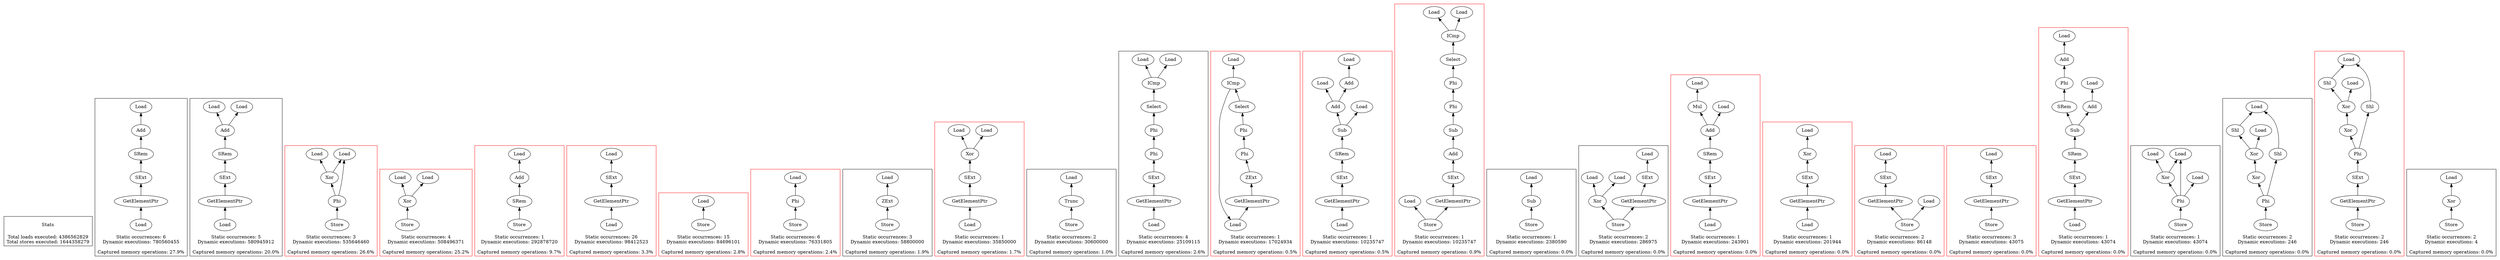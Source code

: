strict digraph {
rankdir=BT
subgraph {
Stats [shape=plaintext]
cluster=true
label="Total loads executed: 4386562829\nTotal stores executed: 1644358279"
}
subgraph {
"0_87" [label="SExt"]
"0_86" [label="SRem"]
"0_87" -> "0_86"
"0_88" [label="GetElementPtr"]
"0_88" -> "0_87"
{
rank=min
comment=<Ids: 89, 105, 182, 452, 777, 793>
"0_89" [label="Load"]
}
"0_89" -> "0_88"
"0_85" [label="Add"]
"0_86" -> "0_85"
"0_84" [label="Load"]
"0_85" -> "0_84"
cluster=true
label="Static occurrences: 6\nDynamic executions: 780560455\n\nCaptured memory operations: 27.9%"
}
subgraph {
"1_387" [label="SRem"]
"1_386" [label="Add"]
"1_387" -> "1_386"
"1_388" [label="SExt"]
"1_388" -> "1_387"
{
rank=min
comment=<Ids: 390, 524, 607, 849, 862>
"1_390" [label="Load"]
}
"1_389" [label="GetElementPtr"]
"1_390" -> "1_389"
"1_376" [label="Load"]
"1_386" -> "1_376"
"1_385" [label="Load"]
"1_386" -> "1_385"
"1_389" -> "1_388"
cluster=true
label="Static occurrences: 5\nDynamic executions: 580945912\n\nCaptured memory operations: 20.0%"
}
subgraph {
{
rank=min
comment=<Ids: 93, 781, 854>
"2_93" [label="Store"]
}
"2_92" [label="Phi"]
"2_93" -> "2_92"
"2_90" [label="Xor"]
"2_80" [label="Load"]
"2_90" -> "2_80"
"2_89" [label="Load"]
"2_90" -> "2_89"
"2_92" -> "2_90"
"2_92" -> "2_80"
cluster=true
label="Static occurrences: 3\nDynamic executions: 535646460\n\nCaptured memory operations: 26.6%"
color=red
}
subgraph {
{
rank=min
comment=<Ids: 185, 339, 393, 527>
"3_185" [label="Store"]
}
"3_184" [label="Xor"]
"3_185" -> "3_184"
"3_183" [label="Load"]
"3_184" -> "3_183"
"3_182" [label="Load"]
"3_184" -> "3_182"
cluster=true
label="Static occurrences: 4\nDynamic executions: 508496371\n\nCaptured memory operations: 25.2%"
color=red
}
subgraph {
"4_447" [label="Add"]
"4_443" [label="Load"]
"4_447" -> "4_443"
"4_448" [label="SRem"]
"4_448" -> "4_447"
{
rank=min
comment=<Ids: 449>
"4_449" [label="Store"]
}
"4_449" -> "4_448"
cluster=true
label="Static occurrences: 1\nDynamic executions: 292878720\n\nCaptured memory operations: 9.7%"
color=red
}
subgraph {
{
rank=min
comment=<Ids: 84, 99, 115, 150, 195, 247, 342, 362, 385, 402, 429, 491, 495, 501, 536, 553, 581, 588, 593, 627, 641, 655, 669, 772, 787, 803>
"5_84" [label="Load"]
}
"5_83" [label="GetElementPtr"]
"5_84" -> "5_83"
"5_82" [label="SExt"]
"5_75" [label="Load"]
"5_82" -> "5_75"
"5_83" -> "5_82"
cluster=true
label="Static occurrences: 26\nDynamic executions: 98412523\n\nCaptured memory operations: 3.3%"
color=red
}
subgraph {
{
rank=min
comment=<Ids: 106, 116, 151, 196, 206, 234, 244, 248, 343, 403, 430, 537, 794, 804, 873>
"6_106" [label="Store"]
}
"6_105" [label="Load"]
"6_106" -> "6_105"
cluster=true
label="Static occurrences: 15\nDynamic executions: 84696101\n\nCaptured memory operations: 2.8%"
color=red
}
subgraph {
"7_364" [label="Phi"]
"7_362" [label="Load"]
"7_364" -> "7_362"
{
rank=min
comment=<Ids: 366, 556, 644, 658, 672, 865>
"7_366" [label="Store"]
}
"7_366" -> "7_364"
cluster=true
label="Static occurrences: 6\nDynamic executions: 76331805\n\nCaptured memory operations: 2.4%"
color=red
}
subgraph {
"8_127" [label="ZExt"]
"8_126" [label="Load"]
"8_127" -> "8_126"
{
rank=min
comment=<Ids: 129, 141, 818>
"8_129" [label="Store"]
}
"8_129" -> "8_127"
cluster=true
label="Static occurrences: 3\nDynamic executions: 58800000\n\nCaptured memory operations: 1.9%"
}
subgraph {
{
rank=min
comment=<Ids: 832>
"9_832" [label="Load"]
}
"9_831" [label="GetElementPtr"]
"9_832" -> "9_831"
"9_829" [label="Xor"]
"9_828" [label="Load"]
"9_829" -> "9_828"
"9_830" [label="SExt"]
"9_831" -> "9_830"
"9_830" -> "9_829"
"9_827" [label="Load"]
"9_829" -> "9_827"
cluster=true
label="Static occurrences: 1\nDynamic executions: 35850000\n\nCaptured memory operations: 1.7%"
color=red
}
subgraph {
"10_691" [label="Trunc"]
"10_690" [label="Load"]
"10_691" -> "10_690"
{
rank=min
comment=<Ids: 693, 883>
"10_693" [label="Store"]
}
"10_693" -> "10_691"
cluster=true
label="Static occurrences: 2\nDynamic executions: 30600000\n\nCaptured memory operations: 1.0%"
}
subgraph {
"11_285" [label="SExt"]
"11_282" [label="Phi"]
"11_285" -> "11_282"
"11_279" [label="Phi"]
"11_277" [label="Select"]
"11_279" -> "11_277"
{
rank=min
comment=<Ids: 287, 296, 314, 317>
"11_287" [label="Load"]
}
"11_286" [label="GetElementPtr"]
"11_287" -> "11_286"
"11_282" -> "11_279"
"11_286" -> "11_285"
"11_276" [label="ICmp"]
"11_275" [label="Load"]
"11_276" -> "11_275"
"11_273" [label="Load"]
"11_276" -> "11_273"
"11_277" -> "11_276"
cluster=true
label="Static occurrences: 4\nDynamic executions: 25109115\n\nCaptured memory operations: 2.6%"
}
subgraph {
"12_276" [label="ICmp"]
"12_275" [label="Load"]
"12_276" -> "12_275"
"12_279" [label="Phi"]
"12_277" [label="Select"]
"12_279" -> "12_277"
"12_271" [label="ZExt"]
"12_263" [label="Phi"]
"12_271" -> "12_263"
"12_263" -> "12_279"
"12_272" [label="GetElementPtr"]
"12_272" -> "12_271"
{
rank=min
comment=<Ids: 273>
"12_273" [label="Load"]
}
"12_276" -> "12_273"
"12_277" -> "12_276"
"12_273" -> "12_272"
cluster=true
label="Static occurrences: 1\nDynamic executions: 17024934\n\nCaptured memory operations: 0.5%"
color=red
}
subgraph {
"13_321" [label="SExt"]
"13_320" [label="SRem"]
"13_321" -> "13_320"
"13_318" [label="Add"]
"13_314" [label="Load"]
"13_318" -> "13_314"
{
rank=min
comment=<Ids: 323>
"13_323" [label="Load"]
}
"13_322" [label="GetElementPtr"]
"13_323" -> "13_322"
"13_299" [label="Add"]
"13_227" [label="Load"]
"13_299" -> "13_227"
"13_318" -> "13_299"
"13_319" [label="Sub"]
"13_320" -> "13_319"
"13_319" -> "13_318"
"13_317" [label="Load"]
"13_319" -> "13_317"
"13_322" -> "13_321"
cluster=true
label="Static occurrences: 1\nDynamic executions: 10235747\n\nCaptured memory operations: 0.5%"
color=red
}
subgraph {
"14_279" [label="Phi"]
"14_277" [label="Select"]
"14_279" -> "14_277"
{
rank=min
comment=<Ids: 328>
"14_328" [label="Store"]
}
"14_323" [label="Load"]
"14_328" -> "14_323"
"14_289" [label="Sub"]
"14_282" [label="Phi"]
"14_289" -> "14_282"
"14_325" [label="Add"]
"14_325" -> "14_289"
"14_282" -> "14_279"
"14_327" [label="GetElementPtr"]
"14_326" [label="SExt"]
"14_327" -> "14_326"
"14_276" [label="ICmp"]
"14_275" [label="Load"]
"14_276" -> "14_275"
"14_328" -> "14_327"
"14_273" [label="Load"]
"14_276" -> "14_273"
"14_277" -> "14_276"
"14_326" -> "14_325"
cluster=true
label="Static occurrences: 1\nDynamic executions: 10235747\n\nCaptured memory operations: 0.9%"
color=red
}
subgraph {
{
rank=min
comment=<Ids: 353>
"15_353" [label="Store"]
}
"15_351" [label="Sub"]
"15_353" -> "15_351"
"15_349" [label="Load"]
"15_351" -> "15_349"
cluster=true
label="Static occurrences: 1\nDynamic executions: 2380590\n\nCaptured memory operations: 0.0%"
}
subgraph {
{
rank=min
comment=<Ids: 583, 629>
"16_583" [label="Store"]
}
"16_582" [label="Xor"]
"16_583" -> "16_582"
"16_564" [label="GetElementPtr"]
"16_563" [label="SExt"]
"16_564" -> "16_563"
"16_583" -> "16_564"
"16_562" [label="Load"]
"16_563" -> "16_562"
"16_581" [label="Load"]
"16_582" -> "16_581"
"16_580" [label="Load"]
"16_582" -> "16_580"
cluster=true
label="Static occurrences: 2\nDynamic executions: 286975\n\nCaptured memory operations: 0.0%"
}
subgraph {
"17_575" [label="Mul"]
"17_573" [label="Load"]
"17_575" -> "17_573"
"17_578" [label="SExt"]
"17_577" [label="SRem"]
"17_578" -> "17_577"
"17_576" [label="Add"]
"17_570" [label="Load"]
"17_576" -> "17_570"
"17_577" -> "17_576"
{
rank=min
comment=<Ids: 580>
"17_580" [label="Load"]
}
"17_579" [label="GetElementPtr"]
"17_580" -> "17_579"
"17_579" -> "17_578"
"17_576" -> "17_575"
cluster=true
label="Static occurrences: 1\nDynamic executions: 243901\n\nCaptured memory operations: 0.0%"
color=red
}
subgraph {
"18_608" [label="Xor"]
"18_607" [label="Load"]
"18_608" -> "18_607"
{
rank=min
comment=<Ids: 611>
"18_611" [label="Load"]
}
"18_610" [label="GetElementPtr"]
"18_611" -> "18_610"
"18_609" [label="SExt"]
"18_610" -> "18_609"
"18_609" -> "18_608"
cluster=true
label="Static occurrences: 1\nDynamic executions: 201944\n\nCaptured memory operations: 0.0%"
color=red
}
subgraph {
"19_564" [label="GetElementPtr"]
"19_563" [label="SExt"]
"19_564" -> "19_563"
{
rank=min
comment=<Ids: 594, 625>
"19_594" [label="Store"]
}
"19_593" [label="Load"]
"19_594" -> "19_593"
"19_562" [label="Load"]
"19_563" -> "19_562"
"19_594" -> "19_564"
cluster=true
label="Static occurrences: 2\nDynamic executions: 86148\n\nCaptured memory operations: 0.0%"
color=red
}
subgraph {
"20_35" [label="SExt"]
"20_34" [label="Load"]
"20_35" -> "20_34"
"20_36" [label="GetElementPtr"]
"20_36" -> "20_35"
{
rank=min
comment=<Ids: 37, 565, 725>
"20_37" [label="Store"]
}
"20_37" -> "20_36"
cluster=true
label="Static occurrences: 3\nDynamic executions: 43075\n\nCaptured memory operations: 0.0%"
color=red
}
subgraph {
"21_618" [label="SRem"]
"21_614" [label="Phi"]
"21_618" -> "21_614"
"21_621" [label="SRem"]
"21_620" [label="Sub"]
"21_621" -> "21_620"
"21_612" [label="Add"]
"21_614" -> "21_612"
"21_619" [label="Add"]
"21_620" -> "21_619"
"21_623" [label="GetElementPtr"]
"21_622" [label="SExt"]
"21_623" -> "21_622"
"21_622" -> "21_621"
"21_611" [label="Load"]
"21_612" -> "21_611"
{
rank=min
comment=<Ids: 624>
"21_624" [label="Load"]
}
"21_624" -> "21_623"
"21_593" [label="Load"]
"21_619" -> "21_593"
"21_620" -> "21_618"
cluster=true
label="Static occurrences: 1\nDynamic executions: 43074\n\nCaptured memory operations: 0.0%"
color=red
}
subgraph {
{
rank=min
comment=<Ids: 505>
"22_505" [label="Store"]
}
"22_503" [label="Phi"]
"22_505" -> "22_503"
"22_496" [label="Xor"]
"22_491" [label="Load"]
"22_496" -> "22_491"
"22_501" [label="Load"]
"22_503" -> "22_501"
"22_503" -> "22_496"
"22_503" -> "22_491"
"22_495" [label="Load"]
"22_496" -> "22_495"
cluster=true
label="Static occurrences: 1\nDynamic executions: 43074\n\nCaptured memory operations: 0.0%"
}
subgraph {
"23_47" [label="Xor"]
"23_46" [label="Shl"]
"23_47" -> "23_46"
"23_48" [label="Xor"]
"23_48" -> "23_47"
"23_42" [label="Load"]
"23_46" -> "23_42"
"23_50" [label="Shl"]
"23_50" -> "23_42"
{
rank=min
comment=<Ids: 54, 742>
"23_54" [label="Store"]
}
"23_52" [label="Phi"]
"23_54" -> "23_52"
"23_52" -> "23_50"
"23_45" [label="Load"]
"23_47" -> "23_45"
"23_52" -> "23_48"
cluster=true
label="Static occurrences: 2\nDynamic executions: 246\n\nCaptured memory operations: 0.0%"
}
subgraph {
"24_47" [label="Xor"]
"24_46" [label="Shl"]
"24_47" -> "24_46"
"24_48" [label="Xor"]
"24_48" -> "24_47"
"24_42" [label="Load"]
"24_46" -> "24_42"
"24_50" [label="Shl"]
"24_50" -> "24_42"
"24_55" [label="SExt"]
"24_52" [label="Phi"]
"24_55" -> "24_52"
{
rank=min
comment=<Ids: 58, 746>
"24_58" [label="Store"]
}
"24_56" [label="GetElementPtr"]
"24_58" -> "24_56"
"24_52" -> "24_50"
"24_56" -> "24_55"
"24_45" [label="Load"]
"24_47" -> "24_45"
"24_52" -> "24_48"
cluster=true
label="Static occurrences: 2\nDynamic executions: 246\n\nCaptured memory operations: 0.0%"
color=red
}
subgraph {
{
rank=min
comment=<Ids: 28, 716>
"25_28" [label="Store"]
}
"25_27" [label="Xor"]
"25_28" -> "25_27"
"25_26" [label="Load"]
"25_27" -> "25_26"
cluster=true
label="Static occurrences: 2\nDynamic executions: 4\n\nCaptured memory operations: 0.0%"
}
}
